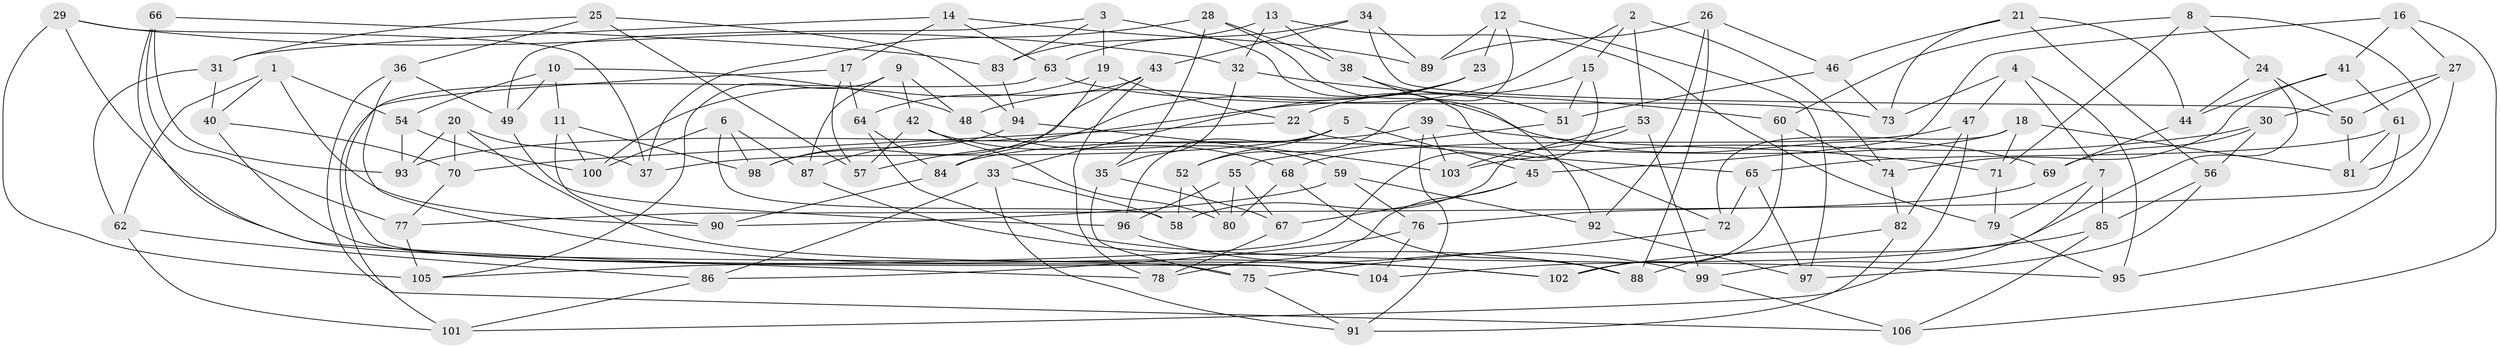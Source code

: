 // coarse degree distribution, {6: 0.625, 4: 0.34375, 5: 0.03125}
// Generated by graph-tools (version 1.1) at 2025/42/03/06/25 10:42:21]
// undirected, 106 vertices, 212 edges
graph export_dot {
graph [start="1"]
  node [color=gray90,style=filled];
  1;
  2;
  3;
  4;
  5;
  6;
  7;
  8;
  9;
  10;
  11;
  12;
  13;
  14;
  15;
  16;
  17;
  18;
  19;
  20;
  21;
  22;
  23;
  24;
  25;
  26;
  27;
  28;
  29;
  30;
  31;
  32;
  33;
  34;
  35;
  36;
  37;
  38;
  39;
  40;
  41;
  42;
  43;
  44;
  45;
  46;
  47;
  48;
  49;
  50;
  51;
  52;
  53;
  54;
  55;
  56;
  57;
  58;
  59;
  60;
  61;
  62;
  63;
  64;
  65;
  66;
  67;
  68;
  69;
  70;
  71;
  72;
  73;
  74;
  75;
  76;
  77;
  78;
  79;
  80;
  81;
  82;
  83;
  84;
  85;
  86;
  87;
  88;
  89;
  90;
  91;
  92;
  93;
  94;
  95;
  96;
  97;
  98;
  99;
  100;
  101;
  102;
  103;
  104;
  105;
  106;
  1 -- 62;
  1 -- 54;
  1 -- 90;
  1 -- 40;
  2 -- 74;
  2 -- 87;
  2 -- 15;
  2 -- 53;
  3 -- 83;
  3 -- 72;
  3 -- 19;
  3 -- 49;
  4 -- 73;
  4 -- 7;
  4 -- 95;
  4 -- 47;
  5 -- 52;
  5 -- 37;
  5 -- 96;
  5 -- 45;
  6 -- 87;
  6 -- 58;
  6 -- 100;
  6 -- 98;
  7 -- 99;
  7 -- 79;
  7 -- 85;
  8 -- 60;
  8 -- 81;
  8 -- 71;
  8 -- 24;
  9 -- 48;
  9 -- 105;
  9 -- 87;
  9 -- 42;
  10 -- 48;
  10 -- 49;
  10 -- 54;
  10 -- 11;
  11 -- 98;
  11 -- 90;
  11 -- 100;
  12 -- 52;
  12 -- 89;
  12 -- 97;
  12 -- 23;
  13 -- 79;
  13 -- 83;
  13 -- 38;
  13 -- 32;
  14 -- 31;
  14 -- 17;
  14 -- 63;
  14 -- 89;
  15 -- 22;
  15 -- 105;
  15 -- 51;
  16 -- 27;
  16 -- 106;
  16 -- 45;
  16 -- 41;
  17 -- 57;
  17 -- 64;
  17 -- 104;
  18 -- 84;
  18 -- 81;
  18 -- 72;
  18 -- 71;
  19 -- 84;
  19 -- 100;
  19 -- 22;
  20 -- 70;
  20 -- 37;
  20 -- 93;
  20 -- 102;
  21 -- 46;
  21 -- 44;
  21 -- 56;
  21 -- 73;
  22 -- 65;
  22 -- 70;
  23 -- 33;
  23 -- 48;
  23 -- 57;
  24 -- 104;
  24 -- 44;
  24 -- 50;
  25 -- 57;
  25 -- 31;
  25 -- 36;
  25 -- 94;
  26 -- 89;
  26 -- 92;
  26 -- 88;
  26 -- 46;
  27 -- 50;
  27 -- 30;
  27 -- 95;
  28 -- 38;
  28 -- 35;
  28 -- 69;
  28 -- 37;
  29 -- 37;
  29 -- 105;
  29 -- 75;
  29 -- 32;
  30 -- 103;
  30 -- 56;
  30 -- 69;
  31 -- 40;
  31 -- 62;
  32 -- 60;
  32 -- 35;
  33 -- 58;
  33 -- 86;
  33 -- 91;
  34 -- 89;
  34 -- 50;
  34 -- 43;
  34 -- 63;
  35 -- 67;
  35 -- 75;
  36 -- 106;
  36 -- 102;
  36 -- 49;
  38 -- 51;
  38 -- 92;
  39 -- 71;
  39 -- 91;
  39 -- 93;
  39 -- 103;
  40 -- 104;
  40 -- 70;
  41 -- 74;
  41 -- 61;
  41 -- 44;
  42 -- 68;
  42 -- 57;
  42 -- 80;
  43 -- 78;
  43 -- 98;
  43 -- 64;
  44 -- 69;
  45 -- 67;
  45 -- 78;
  46 -- 51;
  46 -- 73;
  47 -- 68;
  47 -- 82;
  47 -- 101;
  48 -- 59;
  49 -- 96;
  50 -- 81;
  51 -- 55;
  52 -- 58;
  52 -- 80;
  53 -- 99;
  53 -- 103;
  53 -- 58;
  54 -- 93;
  54 -- 100;
  55 -- 67;
  55 -- 80;
  55 -- 96;
  56 -- 97;
  56 -- 85;
  59 -- 76;
  59 -- 90;
  59 -- 92;
  60 -- 102;
  60 -- 74;
  61 -- 77;
  61 -- 81;
  61 -- 65;
  62 -- 101;
  62 -- 86;
  63 -- 73;
  63 -- 101;
  64 -- 84;
  64 -- 95;
  65 -- 97;
  65 -- 72;
  66 -- 78;
  66 -- 93;
  66 -- 83;
  66 -- 77;
  67 -- 78;
  68 -- 88;
  68 -- 80;
  69 -- 76;
  70 -- 77;
  71 -- 79;
  72 -- 75;
  74 -- 82;
  75 -- 91;
  76 -- 86;
  76 -- 104;
  77 -- 105;
  79 -- 95;
  82 -- 91;
  82 -- 88;
  83 -- 94;
  84 -- 90;
  85 -- 106;
  85 -- 102;
  86 -- 101;
  87 -- 88;
  92 -- 97;
  94 -- 103;
  94 -- 98;
  96 -- 99;
  99 -- 106;
}
